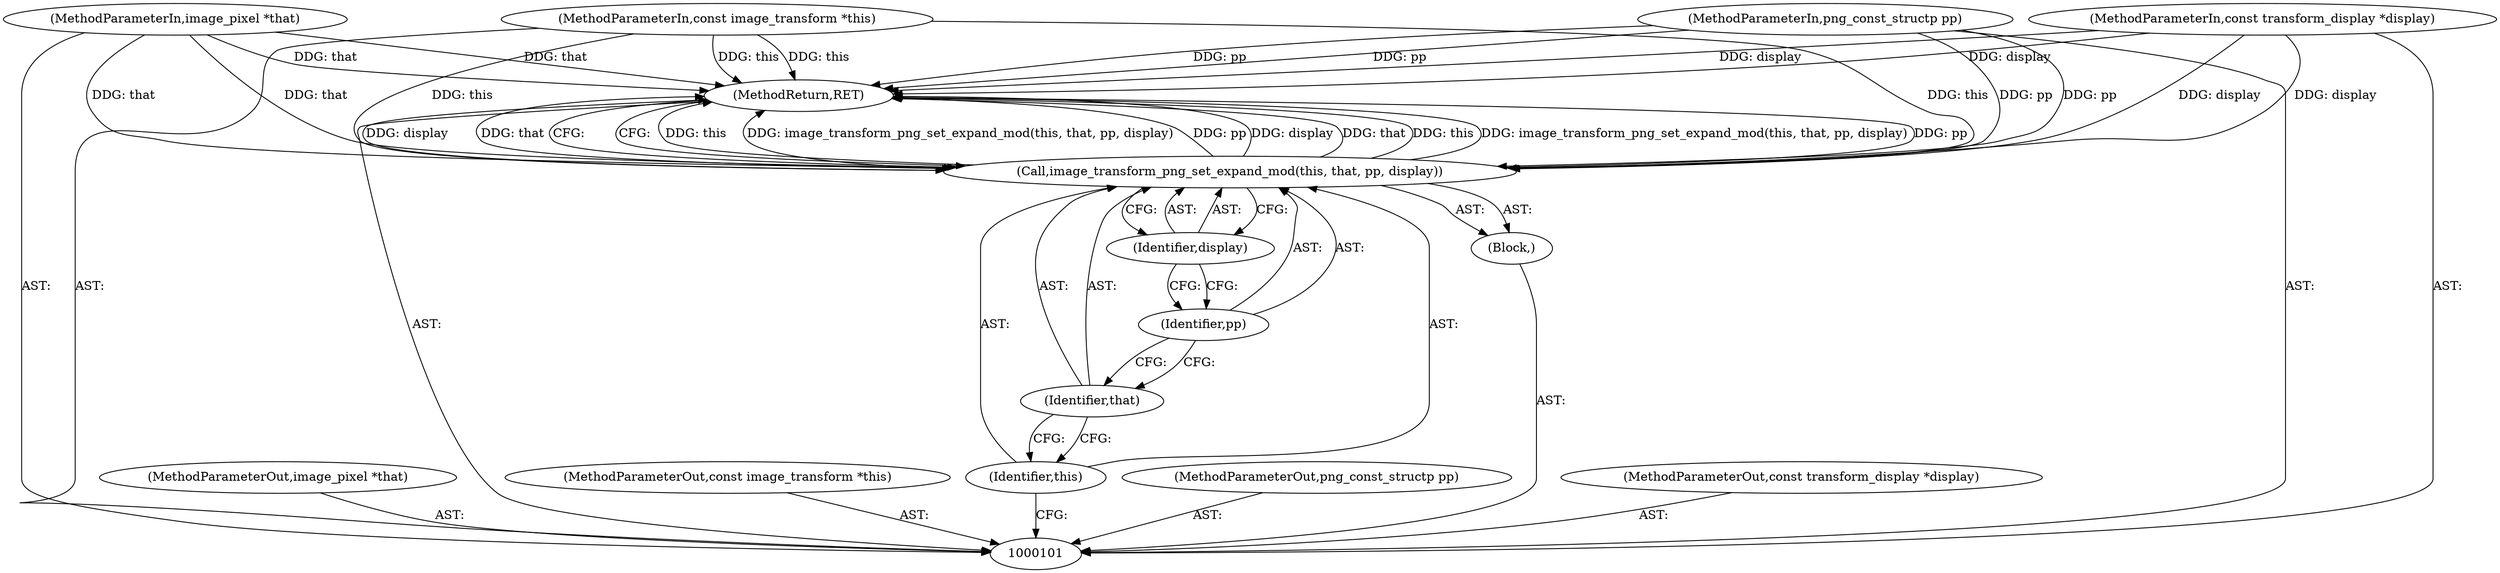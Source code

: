 digraph "0_Android_9d4853418ab2f754c2b63e091c29c5529b8b86ca_65" {
"1000112" [label="(MethodReturn,RET)"];
"1000103" [label="(MethodParameterIn,image_pixel *that)"];
"1000128" [label="(MethodParameterOut,image_pixel *that)"];
"1000102" [label="(MethodParameterIn,const image_transform *this)"];
"1000127" [label="(MethodParameterOut,const image_transform *this)"];
"1000104" [label="(MethodParameterIn,png_const_structp pp)"];
"1000129" [label="(MethodParameterOut,png_const_structp pp)"];
"1000105" [label="(MethodParameterIn,const transform_display *display)"];
"1000130" [label="(MethodParameterOut,const transform_display *display)"];
"1000106" [label="(Block,)"];
"1000108" [label="(Identifier,this)"];
"1000107" [label="(Call,image_transform_png_set_expand_mod(this, that, pp, display))"];
"1000109" [label="(Identifier,that)"];
"1000110" [label="(Identifier,pp)"];
"1000111" [label="(Identifier,display)"];
"1000112" -> "1000101"  [label="AST: "];
"1000112" -> "1000107"  [label="CFG: "];
"1000107" -> "1000112"  [label="DDG: this"];
"1000107" -> "1000112"  [label="DDG: image_transform_png_set_expand_mod(this, that, pp, display)"];
"1000107" -> "1000112"  [label="DDG: pp"];
"1000107" -> "1000112"  [label="DDG: display"];
"1000107" -> "1000112"  [label="DDG: that"];
"1000104" -> "1000112"  [label="DDG: pp"];
"1000105" -> "1000112"  [label="DDG: display"];
"1000103" -> "1000112"  [label="DDG: that"];
"1000102" -> "1000112"  [label="DDG: this"];
"1000103" -> "1000101"  [label="AST: "];
"1000103" -> "1000112"  [label="DDG: that"];
"1000103" -> "1000107"  [label="DDG: that"];
"1000128" -> "1000101"  [label="AST: "];
"1000102" -> "1000101"  [label="AST: "];
"1000102" -> "1000112"  [label="DDG: this"];
"1000102" -> "1000107"  [label="DDG: this"];
"1000127" -> "1000101"  [label="AST: "];
"1000104" -> "1000101"  [label="AST: "];
"1000104" -> "1000112"  [label="DDG: pp"];
"1000104" -> "1000107"  [label="DDG: pp"];
"1000129" -> "1000101"  [label="AST: "];
"1000105" -> "1000101"  [label="AST: "];
"1000105" -> "1000112"  [label="DDG: display"];
"1000105" -> "1000107"  [label="DDG: display"];
"1000130" -> "1000101"  [label="AST: "];
"1000106" -> "1000101"  [label="AST: "];
"1000107" -> "1000106"  [label="AST: "];
"1000108" -> "1000107"  [label="AST: "];
"1000108" -> "1000101"  [label="CFG: "];
"1000109" -> "1000108"  [label="CFG: "];
"1000107" -> "1000106"  [label="AST: "];
"1000107" -> "1000111"  [label="CFG: "];
"1000108" -> "1000107"  [label="AST: "];
"1000109" -> "1000107"  [label="AST: "];
"1000110" -> "1000107"  [label="AST: "];
"1000111" -> "1000107"  [label="AST: "];
"1000112" -> "1000107"  [label="CFG: "];
"1000107" -> "1000112"  [label="DDG: this"];
"1000107" -> "1000112"  [label="DDG: image_transform_png_set_expand_mod(this, that, pp, display)"];
"1000107" -> "1000112"  [label="DDG: pp"];
"1000107" -> "1000112"  [label="DDG: display"];
"1000107" -> "1000112"  [label="DDG: that"];
"1000102" -> "1000107"  [label="DDG: this"];
"1000103" -> "1000107"  [label="DDG: that"];
"1000104" -> "1000107"  [label="DDG: pp"];
"1000105" -> "1000107"  [label="DDG: display"];
"1000109" -> "1000107"  [label="AST: "];
"1000109" -> "1000108"  [label="CFG: "];
"1000110" -> "1000109"  [label="CFG: "];
"1000110" -> "1000107"  [label="AST: "];
"1000110" -> "1000109"  [label="CFG: "];
"1000111" -> "1000110"  [label="CFG: "];
"1000111" -> "1000107"  [label="AST: "];
"1000111" -> "1000110"  [label="CFG: "];
"1000107" -> "1000111"  [label="CFG: "];
}
